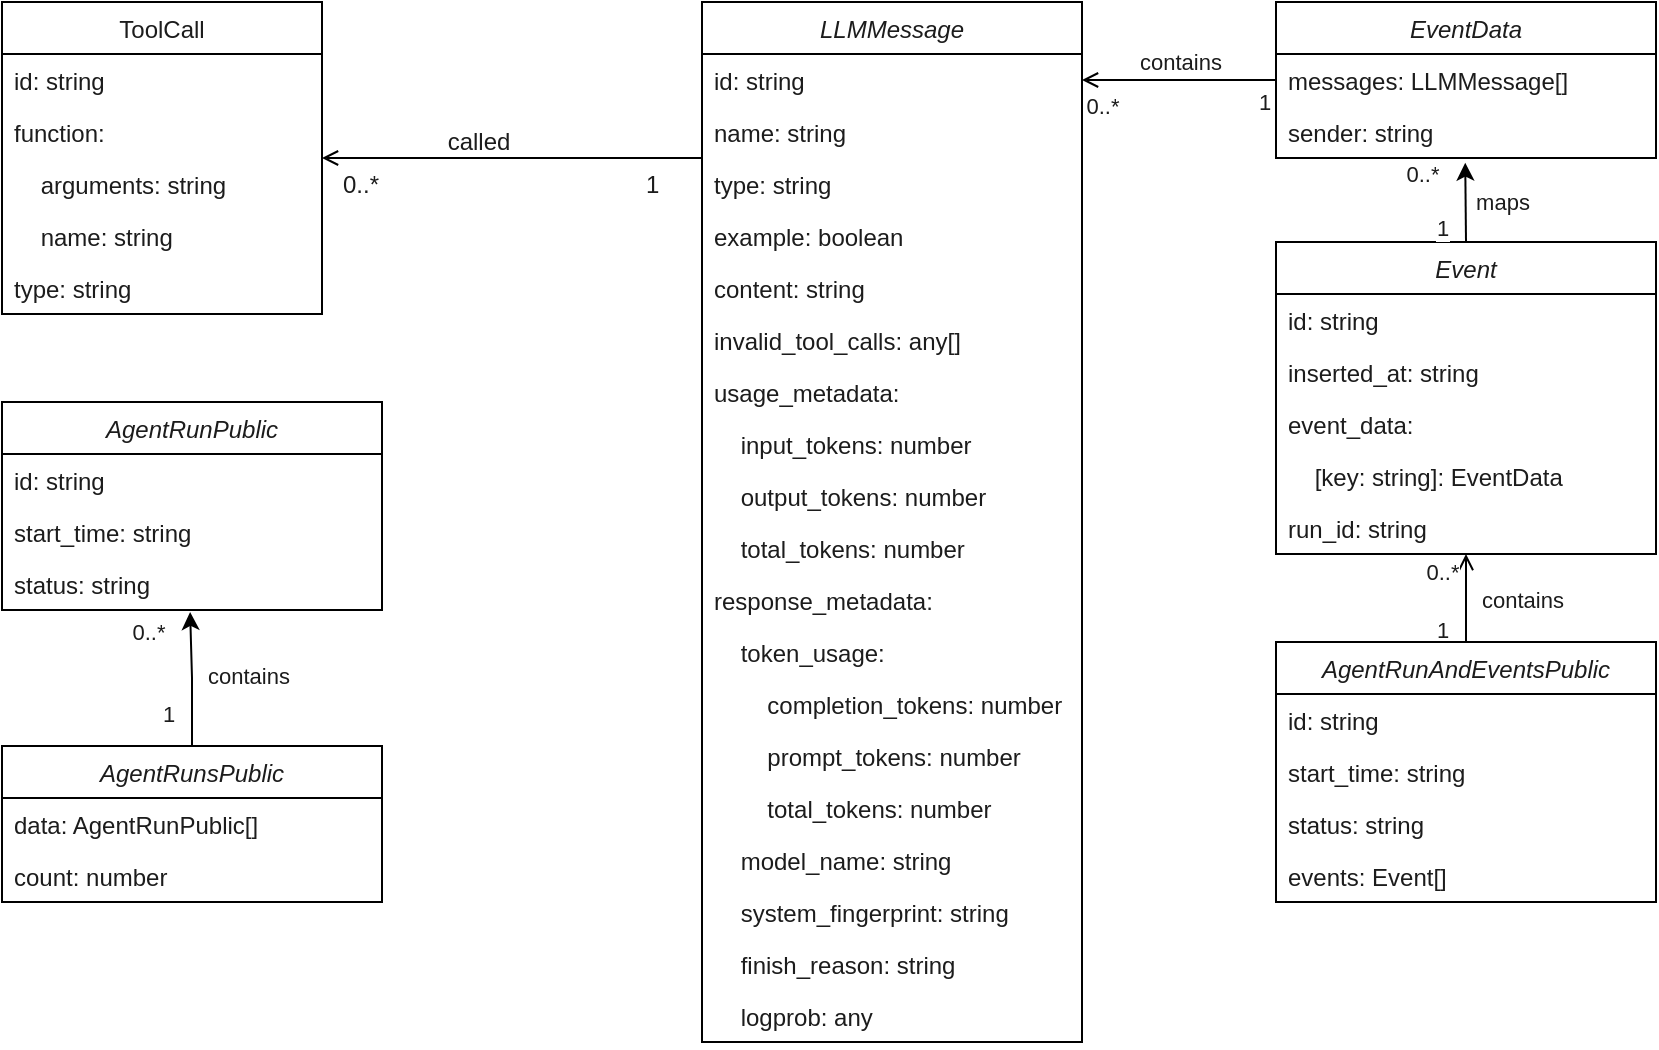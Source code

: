 <mxfile version="24.5.3" type="device">
  <diagram id="C5RBs43oDa-KdzZeNtuy" name="Page-1">
    <mxGraphModel dx="1232" dy="1188" grid="1" gridSize="10" guides="1" tooltips="1" connect="1" arrows="1" fold="1" page="1" pageScale="1" pageWidth="827" pageHeight="1169" math="0" shadow="0">
      <root>
        <mxCell id="WIyWlLk6GJQsqaUBKTNV-0" />
        <mxCell id="WIyWlLk6GJQsqaUBKTNV-1" parent="WIyWlLk6GJQsqaUBKTNV-0" />
        <mxCell id="zkfFHV4jXpPFQw0GAbJ--0" value="LLMMessage" style="swimlane;fontStyle=2;align=center;verticalAlign=top;childLayout=stackLayout;horizontal=1;startSize=26;horizontalStack=0;resizeParent=1;resizeLast=0;collapsible=1;marginBottom=0;rounded=0;shadow=0;strokeWidth=1;fontColor=#1C1C1C;fillColor=#FFFFFF;" parent="WIyWlLk6GJQsqaUBKTNV-1" vertex="1">
          <mxGeometry x="350" width="190" height="520" as="geometry">
            <mxRectangle width="160" height="26" as="alternateBounds" />
          </mxGeometry>
        </mxCell>
        <mxCell id="zkfFHV4jXpPFQw0GAbJ--1" value="id: string" style="text;align=left;verticalAlign=top;spacingLeft=4;spacingRight=4;overflow=hidden;rotatable=0;points=[[0,0.5],[1,0.5]];portConstraint=eastwest;fontColor=#1C1C1C;" parent="zkfFHV4jXpPFQw0GAbJ--0" vertex="1">
          <mxGeometry y="26" width="190" height="26" as="geometry" />
        </mxCell>
        <mxCell id="zkfFHV4jXpPFQw0GAbJ--2" value="name: string" style="text;align=left;verticalAlign=top;spacingLeft=4;spacingRight=4;overflow=hidden;rotatable=0;points=[[0,0.5],[1,0.5]];portConstraint=eastwest;rounded=0;shadow=0;html=0;fontColor=#1C1C1C;" parent="zkfFHV4jXpPFQw0GAbJ--0" vertex="1">
          <mxGeometry y="52" width="190" height="26" as="geometry" />
        </mxCell>
        <mxCell id="zkfFHV4jXpPFQw0GAbJ--3" value="type: string" style="text;align=left;verticalAlign=top;spacingLeft=4;spacingRight=4;overflow=hidden;rotatable=0;points=[[0,0.5],[1,0.5]];portConstraint=eastwest;rounded=0;shadow=0;html=0;fontColor=#1C1C1C;" parent="zkfFHV4jXpPFQw0GAbJ--0" vertex="1">
          <mxGeometry y="78" width="190" height="26" as="geometry" />
        </mxCell>
        <mxCell id="Lk-O47FtTewQYzha1_T2-0" value="example: boolean" style="text;align=left;verticalAlign=top;spacingLeft=4;spacingRight=4;overflow=hidden;rotatable=0;points=[[0,0.5],[1,0.5]];portConstraint=eastwest;rounded=0;shadow=0;html=0;fontColor=#1C1C1C;" parent="zkfFHV4jXpPFQw0GAbJ--0" vertex="1">
          <mxGeometry y="104" width="190" height="26" as="geometry" />
        </mxCell>
        <mxCell id="Lk-O47FtTewQYzha1_T2-15" value="content: string" style="text;align=left;verticalAlign=top;spacingLeft=4;spacingRight=4;overflow=hidden;rotatable=0;points=[[0,0.5],[1,0.5]];portConstraint=eastwest;rounded=0;shadow=0;html=0;fontColor=#1C1C1C;" parent="zkfFHV4jXpPFQw0GAbJ--0" vertex="1">
          <mxGeometry y="130" width="190" height="26" as="geometry" />
        </mxCell>
        <mxCell id="Lk-O47FtTewQYzha1_T2-1" value="invalid_tool_calls: any[]" style="text;align=left;verticalAlign=top;spacingLeft=4;spacingRight=4;overflow=hidden;rotatable=0;points=[[0,0.5],[1,0.5]];portConstraint=eastwest;rounded=0;shadow=0;html=0;fontColor=#1C1C1C;" parent="zkfFHV4jXpPFQw0GAbJ--0" vertex="1">
          <mxGeometry y="156" width="190" height="26" as="geometry" />
        </mxCell>
        <mxCell id="Lk-O47FtTewQYzha1_T2-2" value="usage_metadata:" style="text;align=left;verticalAlign=top;spacingLeft=4;spacingRight=4;overflow=hidden;rotatable=0;points=[[0,0.5],[1,0.5]];portConstraint=eastwest;rounded=0;shadow=0;html=0;fontColor=#1C1C1C;" parent="zkfFHV4jXpPFQw0GAbJ--0" vertex="1">
          <mxGeometry y="182" width="190" height="26" as="geometry" />
        </mxCell>
        <mxCell id="Lk-O47FtTewQYzha1_T2-3" value="    input_tokens: number" style="text;align=left;verticalAlign=top;spacingLeft=4;spacingRight=4;overflow=hidden;rotatable=0;points=[[0,0.5],[1,0.5]];portConstraint=eastwest;rounded=0;shadow=0;html=0;fontColor=#1C1C1C;" parent="zkfFHV4jXpPFQw0GAbJ--0" vertex="1">
          <mxGeometry y="208" width="190" height="26" as="geometry" />
        </mxCell>
        <mxCell id="Lk-O47FtTewQYzha1_T2-4" value="    output_tokens: number" style="text;align=left;verticalAlign=top;spacingLeft=4;spacingRight=4;overflow=hidden;rotatable=0;points=[[0,0.5],[1,0.5]];portConstraint=eastwest;rounded=0;shadow=0;html=0;fontColor=#1C1C1C;" parent="zkfFHV4jXpPFQw0GAbJ--0" vertex="1">
          <mxGeometry y="234" width="190" height="26" as="geometry" />
        </mxCell>
        <mxCell id="Lk-O47FtTewQYzha1_T2-5" value="    total_tokens: number" style="text;align=left;verticalAlign=top;spacingLeft=4;spacingRight=4;overflow=hidden;rotatable=0;points=[[0,0.5],[1,0.5]];portConstraint=eastwest;rounded=0;shadow=0;html=0;fontColor=#1C1C1C;" parent="zkfFHV4jXpPFQw0GAbJ--0" vertex="1">
          <mxGeometry y="260" width="190" height="26" as="geometry" />
        </mxCell>
        <mxCell id="Lk-O47FtTewQYzha1_T2-6" value="response_metadata:" style="text;align=left;verticalAlign=top;spacingLeft=4;spacingRight=4;overflow=hidden;rotatable=0;points=[[0,0.5],[1,0.5]];portConstraint=eastwest;rounded=0;shadow=0;html=0;fontColor=#1C1C1C;" parent="zkfFHV4jXpPFQw0GAbJ--0" vertex="1">
          <mxGeometry y="286" width="190" height="26" as="geometry" />
        </mxCell>
        <mxCell id="Lk-O47FtTewQYzha1_T2-9" value="    token_usage:" style="text;align=left;verticalAlign=top;spacingLeft=4;spacingRight=4;overflow=hidden;rotatable=0;points=[[0,0.5],[1,0.5]];portConstraint=eastwest;rounded=0;shadow=0;html=0;fontColor=#1C1C1C;" parent="zkfFHV4jXpPFQw0GAbJ--0" vertex="1">
          <mxGeometry y="312" width="190" height="26" as="geometry" />
        </mxCell>
        <mxCell id="Lk-O47FtTewQYzha1_T2-8" value="        completion_tokens: number" style="text;align=left;verticalAlign=top;spacingLeft=4;spacingRight=4;overflow=hidden;rotatable=0;points=[[0,0.5],[1,0.5]];portConstraint=eastwest;rounded=0;shadow=0;html=0;fontColor=#1C1C1C;" parent="zkfFHV4jXpPFQw0GAbJ--0" vertex="1">
          <mxGeometry y="338" width="190" height="26" as="geometry" />
        </mxCell>
        <mxCell id="Lk-O47FtTewQYzha1_T2-7" value="        prompt_tokens: number" style="text;align=left;verticalAlign=top;spacingLeft=4;spacingRight=4;overflow=hidden;rotatable=0;points=[[0,0.5],[1,0.5]];portConstraint=eastwest;rounded=0;shadow=0;html=0;fontColor=#1C1C1C;" parent="zkfFHV4jXpPFQw0GAbJ--0" vertex="1">
          <mxGeometry y="364" width="190" height="26" as="geometry" />
        </mxCell>
        <mxCell id="Lk-O47FtTewQYzha1_T2-10" value="        total_tokens: number" style="text;align=left;verticalAlign=top;spacingLeft=4;spacingRight=4;overflow=hidden;rotatable=0;points=[[0,0.5],[1,0.5]];portConstraint=eastwest;rounded=0;shadow=0;html=0;fontColor=#1C1C1C;" parent="zkfFHV4jXpPFQw0GAbJ--0" vertex="1">
          <mxGeometry y="390" width="190" height="26" as="geometry" />
        </mxCell>
        <mxCell id="Lk-O47FtTewQYzha1_T2-11" value="    model_name: string" style="text;align=left;verticalAlign=top;spacingLeft=4;spacingRight=4;overflow=hidden;rotatable=0;points=[[0,0.5],[1,0.5]];portConstraint=eastwest;rounded=0;shadow=0;html=0;fontColor=#1C1C1C;" parent="zkfFHV4jXpPFQw0GAbJ--0" vertex="1">
          <mxGeometry y="416" width="190" height="26" as="geometry" />
        </mxCell>
        <mxCell id="Lk-O47FtTewQYzha1_T2-12" value="    system_fingerprint: string" style="text;align=left;verticalAlign=top;spacingLeft=4;spacingRight=4;overflow=hidden;rotatable=0;points=[[0,0.5],[1,0.5]];portConstraint=eastwest;rounded=0;shadow=0;html=0;fontColor=#1C1C1C;" parent="zkfFHV4jXpPFQw0GAbJ--0" vertex="1">
          <mxGeometry y="442" width="190" height="26" as="geometry" />
        </mxCell>
        <mxCell id="Lk-O47FtTewQYzha1_T2-13" value="    finish_reason: string" style="text;align=left;verticalAlign=top;spacingLeft=4;spacingRight=4;overflow=hidden;rotatable=0;points=[[0,0.5],[1,0.5]];portConstraint=eastwest;rounded=0;shadow=0;html=0;fontColor=#1C1C1C;" parent="zkfFHV4jXpPFQw0GAbJ--0" vertex="1">
          <mxGeometry y="468" width="190" height="26" as="geometry" />
        </mxCell>
        <mxCell id="Lk-O47FtTewQYzha1_T2-14" value="    logprob: any" style="text;align=left;verticalAlign=top;spacingLeft=4;spacingRight=4;overflow=hidden;rotatable=0;points=[[0,0.5],[1,0.5]];portConstraint=eastwest;rounded=0;shadow=0;html=0;fontColor=#1C1C1C;" parent="zkfFHV4jXpPFQw0GAbJ--0" vertex="1">
          <mxGeometry y="494" width="190" height="26" as="geometry" />
        </mxCell>
        <mxCell id="zkfFHV4jXpPFQw0GAbJ--17" value="ToolCall" style="swimlane;fontStyle=0;align=center;verticalAlign=top;childLayout=stackLayout;horizontal=1;startSize=26;horizontalStack=0;resizeParent=1;resizeLast=0;collapsible=1;marginBottom=0;rounded=0;shadow=0;strokeWidth=1;fontColor=#1C1C1C;fillColor=#FFFFFF;" parent="WIyWlLk6GJQsqaUBKTNV-1" vertex="1">
          <mxGeometry width="160" height="156" as="geometry">
            <mxRectangle x="550" y="140" width="160" height="26" as="alternateBounds" />
          </mxGeometry>
        </mxCell>
        <mxCell id="zkfFHV4jXpPFQw0GAbJ--18" value="id: string" style="text;align=left;verticalAlign=top;spacingLeft=4;spacingRight=4;overflow=hidden;rotatable=0;points=[[0,0.5],[1,0.5]];portConstraint=eastwest;fontColor=#1C1C1C;" parent="zkfFHV4jXpPFQw0GAbJ--17" vertex="1">
          <mxGeometry y="26" width="160" height="26" as="geometry" />
        </mxCell>
        <mxCell id="zkfFHV4jXpPFQw0GAbJ--19" value="function:" style="text;align=left;verticalAlign=top;spacingLeft=4;spacingRight=4;overflow=hidden;rotatable=0;points=[[0,0.5],[1,0.5]];portConstraint=eastwest;rounded=0;shadow=0;html=0;fontColor=#1C1C1C;" parent="zkfFHV4jXpPFQw0GAbJ--17" vertex="1">
          <mxGeometry y="52" width="160" height="26" as="geometry" />
        </mxCell>
        <mxCell id="zkfFHV4jXpPFQw0GAbJ--20" value="    arguments: string" style="text;align=left;verticalAlign=top;spacingLeft=4;spacingRight=4;overflow=hidden;rotatable=0;points=[[0,0.5],[1,0.5]];portConstraint=eastwest;rounded=0;shadow=0;html=0;fontColor=#1C1C1C;" parent="zkfFHV4jXpPFQw0GAbJ--17" vertex="1">
          <mxGeometry y="78" width="160" height="26" as="geometry" />
        </mxCell>
        <mxCell id="zkfFHV4jXpPFQw0GAbJ--21" value="    name: string" style="text;align=left;verticalAlign=top;spacingLeft=4;spacingRight=4;overflow=hidden;rotatable=0;points=[[0,0.5],[1,0.5]];portConstraint=eastwest;rounded=0;shadow=0;html=0;fontColor=#1C1C1C;" parent="zkfFHV4jXpPFQw0GAbJ--17" vertex="1">
          <mxGeometry y="104" width="160" height="26" as="geometry" />
        </mxCell>
        <mxCell id="zkfFHV4jXpPFQw0GAbJ--22" value="type: string" style="text;align=left;verticalAlign=top;spacingLeft=4;spacingRight=4;overflow=hidden;rotatable=0;points=[[0,0.5],[1,0.5]];portConstraint=eastwest;rounded=0;shadow=0;html=0;fontColor=#1C1C1C;" parent="zkfFHV4jXpPFQw0GAbJ--17" vertex="1">
          <mxGeometry y="130" width="160" height="26" as="geometry" />
        </mxCell>
        <mxCell id="zkfFHV4jXpPFQw0GAbJ--26" value="" style="endArrow=open;shadow=0;strokeWidth=1;rounded=0;curved=0;endFill=0;edgeStyle=elbowEdgeStyle;elbow=vertical;startArrow=none;startFill=0;fontColor=#1C1C1C;" parent="WIyWlLk6GJQsqaUBKTNV-1" source="zkfFHV4jXpPFQw0GAbJ--0" target="zkfFHV4jXpPFQw0GAbJ--17" edge="1">
          <mxGeometry x="0.5" y="41" relative="1" as="geometry">
            <mxPoint x="380" y="192" as="sourcePoint" />
            <mxPoint x="540" y="192" as="targetPoint" />
            <mxPoint x="-40" y="32" as="offset" />
          </mxGeometry>
        </mxCell>
        <mxCell id="zkfFHV4jXpPFQw0GAbJ--27" value="1" style="resizable=0;align=left;verticalAlign=bottom;labelBackgroundColor=none;fontSize=12;fontColor=#1C1C1C;" parent="zkfFHV4jXpPFQw0GAbJ--26" connectable="0" vertex="1">
          <mxGeometry x="-1" relative="1" as="geometry">
            <mxPoint x="-30" y="22" as="offset" />
          </mxGeometry>
        </mxCell>
        <mxCell id="zkfFHV4jXpPFQw0GAbJ--28" value="0..*" style="resizable=0;align=right;verticalAlign=bottom;labelBackgroundColor=none;fontSize=12;fontColor=#1C1C1C;" parent="zkfFHV4jXpPFQw0GAbJ--26" connectable="0" vertex="1">
          <mxGeometry x="1" relative="1" as="geometry">
            <mxPoint x="30" y="22" as="offset" />
          </mxGeometry>
        </mxCell>
        <mxCell id="zkfFHV4jXpPFQw0GAbJ--29" value="called" style="text;html=1;resizable=0;points=[];;align=center;verticalAlign=middle;labelBackgroundColor=none;rounded=0;shadow=0;strokeWidth=1;fontSize=12;fontColor=#1C1C1C;" parent="zkfFHV4jXpPFQw0GAbJ--26" vertex="1" connectable="0">
          <mxGeometry x="0.5" y="49" relative="1" as="geometry">
            <mxPoint x="30" y="-57" as="offset" />
          </mxGeometry>
        </mxCell>
        <mxCell id="Lk-O47FtTewQYzha1_T2-16" value="EventData" style="swimlane;fontStyle=2;align=center;verticalAlign=top;childLayout=stackLayout;horizontal=1;startSize=26;horizontalStack=0;resizeParent=1;resizeLast=0;collapsible=1;marginBottom=0;rounded=0;shadow=0;strokeWidth=1;fontColor=#1C1C1C;fillColor=#FFFFFF;" parent="WIyWlLk6GJQsqaUBKTNV-1" vertex="1">
          <mxGeometry x="637" width="190" height="78" as="geometry">
            <mxRectangle width="160" height="26" as="alternateBounds" />
          </mxGeometry>
        </mxCell>
        <mxCell id="Lk-O47FtTewQYzha1_T2-17" value="messages: LLMMessage[]" style="text;align=left;verticalAlign=top;spacingLeft=4;spacingRight=4;overflow=hidden;rotatable=0;points=[[0,0.5],[1,0.5]];portConstraint=eastwest;fontColor=#1C1C1C;" parent="Lk-O47FtTewQYzha1_T2-16" vertex="1">
          <mxGeometry y="26" width="190" height="26" as="geometry" />
        </mxCell>
        <mxCell id="Lk-O47FtTewQYzha1_T2-18" value="sender: string" style="text;align=left;verticalAlign=top;spacingLeft=4;spacingRight=4;overflow=hidden;rotatable=0;points=[[0,0.5],[1,0.5]];portConstraint=eastwest;rounded=0;shadow=0;html=0;fontColor=#1C1C1C;" parent="Lk-O47FtTewQYzha1_T2-16" vertex="1">
          <mxGeometry y="52" width="190" height="26" as="geometry" />
        </mxCell>
        <mxCell id="Lk-O47FtTewQYzha1_T2-67" style="edgeStyle=orthogonalEdgeStyle;rounded=0;orthogonalLoop=1;jettySize=auto;html=1;entryX=0.5;entryY=0;entryDx=0;entryDy=0;endArrow=none;endFill=0;startArrow=open;startFill=0;fontColor=#1C1C1C;" parent="WIyWlLk6GJQsqaUBKTNV-1" source="Lk-O47FtTewQYzha1_T2-36" target="Lk-O47FtTewQYzha1_T2-42" edge="1">
          <mxGeometry relative="1" as="geometry" />
        </mxCell>
        <mxCell id="Lk-O47FtTewQYzha1_T2-68" value="contains" style="edgeLabel;html=1;align=center;verticalAlign=middle;resizable=0;points=[];fontColor=#1C1C1C;" parent="Lk-O47FtTewQYzha1_T2-67" vertex="1" connectable="0">
          <mxGeometry x="0.083" y="1" relative="1" as="geometry">
            <mxPoint x="27" y="-1" as="offset" />
          </mxGeometry>
        </mxCell>
        <mxCell id="Lk-O47FtTewQYzha1_T2-69" value="1" style="edgeLabel;html=1;align=center;verticalAlign=middle;resizable=0;points=[];fontColor=#1C1C1C;" parent="Lk-O47FtTewQYzha1_T2-67" vertex="1" connectable="0">
          <mxGeometry x="0.717" y="1" relative="1" as="geometry">
            <mxPoint x="-13" as="offset" />
          </mxGeometry>
        </mxCell>
        <mxCell id="Lk-O47FtTewQYzha1_T2-70" value="0..*" style="edgeLabel;html=1;align=center;verticalAlign=middle;resizable=0;points=[];fontColor=#1C1C1C;" parent="Lk-O47FtTewQYzha1_T2-67" vertex="1" connectable="0">
          <mxGeometry x="-0.594" y="-2" relative="1" as="geometry">
            <mxPoint x="-10" as="offset" />
          </mxGeometry>
        </mxCell>
        <mxCell id="Lk-O47FtTewQYzha1_T2-36" value="Event" style="swimlane;fontStyle=2;align=center;verticalAlign=top;childLayout=stackLayout;horizontal=1;startSize=26;horizontalStack=0;resizeParent=1;resizeLast=0;collapsible=1;marginBottom=0;rounded=0;shadow=0;strokeWidth=1;fontColor=#1C1C1C;fillColor=#FFFFFF;" parent="WIyWlLk6GJQsqaUBKTNV-1" vertex="1">
          <mxGeometry x="637" y="120" width="190" height="156" as="geometry">
            <mxRectangle width="160" height="26" as="alternateBounds" />
          </mxGeometry>
        </mxCell>
        <mxCell id="Lk-O47FtTewQYzha1_T2-37" value="id: string" style="text;align=left;verticalAlign=top;spacingLeft=4;spacingRight=4;overflow=hidden;rotatable=0;points=[[0,0.5],[1,0.5]];portConstraint=eastwest;fontColor=#1C1C1C;" parent="Lk-O47FtTewQYzha1_T2-36" vertex="1">
          <mxGeometry y="26" width="190" height="26" as="geometry" />
        </mxCell>
        <mxCell id="Lk-O47FtTewQYzha1_T2-39" value="inserted_at: string" style="text;align=left;verticalAlign=top;spacingLeft=4;spacingRight=4;overflow=hidden;rotatable=0;points=[[0,0.5],[1,0.5]];portConstraint=eastwest;rounded=0;shadow=0;html=0;fontColor=#1C1C1C;" parent="Lk-O47FtTewQYzha1_T2-36" vertex="1">
          <mxGeometry y="52" width="190" height="26" as="geometry" />
        </mxCell>
        <mxCell id="Lk-O47FtTewQYzha1_T2-41" value="event_data:" style="text;align=left;verticalAlign=top;spacingLeft=4;spacingRight=4;overflow=hidden;rotatable=0;points=[[0,0.5],[1,0.5]];portConstraint=eastwest;rounded=0;shadow=0;html=0;fontColor=#1C1C1C;" parent="Lk-O47FtTewQYzha1_T2-36" vertex="1">
          <mxGeometry y="78" width="190" height="26" as="geometry" />
        </mxCell>
        <mxCell id="Lk-O47FtTewQYzha1_T2-40" value="    [key: string]: EventData" style="text;align=left;verticalAlign=top;spacingLeft=4;spacingRight=4;overflow=hidden;rotatable=0;points=[[0,0.5],[1,0.5]];portConstraint=eastwest;rounded=0;shadow=0;html=0;fontColor=#1C1C1C;" parent="Lk-O47FtTewQYzha1_T2-36" vertex="1">
          <mxGeometry y="104" width="190" height="26" as="geometry" />
        </mxCell>
        <mxCell id="Lk-O47FtTewQYzha1_T2-38" value="run_id: string" style="text;align=left;verticalAlign=top;spacingLeft=4;spacingRight=4;overflow=hidden;rotatable=0;points=[[0,0.5],[1,0.5]];portConstraint=eastwest;rounded=0;shadow=0;html=0;fontColor=#1C1C1C;" parent="Lk-O47FtTewQYzha1_T2-36" vertex="1">
          <mxGeometry y="130" width="190" height="26" as="geometry" />
        </mxCell>
        <mxCell id="Lk-O47FtTewQYzha1_T2-42" value="AgentRunAndEventsPublic" style="swimlane;fontStyle=2;align=center;verticalAlign=top;childLayout=stackLayout;horizontal=1;startSize=26;horizontalStack=0;resizeParent=1;resizeLast=0;collapsible=1;marginBottom=0;rounded=0;shadow=0;strokeWidth=1;fontColor=#1C1C1C;fillColor=#FFFFFF;" parent="WIyWlLk6GJQsqaUBKTNV-1" vertex="1">
          <mxGeometry x="637" y="320" width="190" height="130" as="geometry">
            <mxRectangle width="160" height="26" as="alternateBounds" />
          </mxGeometry>
        </mxCell>
        <mxCell id="Lk-O47FtTewQYzha1_T2-43" value="id: string" style="text;align=left;verticalAlign=top;spacingLeft=4;spacingRight=4;overflow=hidden;rotatable=0;points=[[0,0.5],[1,0.5]];portConstraint=eastwest;fontColor=#1C1C1C;" parent="Lk-O47FtTewQYzha1_T2-42" vertex="1">
          <mxGeometry y="26" width="190" height="26" as="geometry" />
        </mxCell>
        <mxCell id="Lk-O47FtTewQYzha1_T2-44" value="start_time: string" style="text;align=left;verticalAlign=top;spacingLeft=4;spacingRight=4;overflow=hidden;rotatable=0;points=[[0,0.5],[1,0.5]];portConstraint=eastwest;rounded=0;shadow=0;html=0;fontColor=#1C1C1C;" parent="Lk-O47FtTewQYzha1_T2-42" vertex="1">
          <mxGeometry y="52" width="190" height="26" as="geometry" />
        </mxCell>
        <mxCell id="Lk-O47FtTewQYzha1_T2-45" value="status: string" style="text;align=left;verticalAlign=top;spacingLeft=4;spacingRight=4;overflow=hidden;rotatable=0;points=[[0,0.5],[1,0.5]];portConstraint=eastwest;rounded=0;shadow=0;html=0;fontColor=#1C1C1C;" parent="Lk-O47FtTewQYzha1_T2-42" vertex="1">
          <mxGeometry y="78" width="190" height="26" as="geometry" />
        </mxCell>
        <mxCell id="Lk-O47FtTewQYzha1_T2-46" value="events: Event[]" style="text;align=left;verticalAlign=top;spacingLeft=4;spacingRight=4;overflow=hidden;rotatable=0;points=[[0,0.5],[1,0.5]];portConstraint=eastwest;rounded=0;shadow=0;html=0;fontColor=#1C1C1C;" parent="Lk-O47FtTewQYzha1_T2-42" vertex="1">
          <mxGeometry y="104" width="190" height="26" as="geometry" />
        </mxCell>
        <mxCell id="Lk-O47FtTewQYzha1_T2-48" value="AgentRunPublic" style="swimlane;fontStyle=2;align=center;verticalAlign=top;childLayout=stackLayout;horizontal=1;startSize=26;horizontalStack=0;resizeParent=1;resizeLast=0;collapsible=1;marginBottom=0;rounded=0;shadow=0;strokeWidth=1;fontColor=#1C1C1C;fillColor=#FFFFFF;" parent="WIyWlLk6GJQsqaUBKTNV-1" vertex="1">
          <mxGeometry y="200" width="190" height="104" as="geometry">
            <mxRectangle width="160" height="26" as="alternateBounds" />
          </mxGeometry>
        </mxCell>
        <mxCell id="Lk-O47FtTewQYzha1_T2-49" value="id: string" style="text;align=left;verticalAlign=top;spacingLeft=4;spacingRight=4;overflow=hidden;rotatable=0;points=[[0,0.5],[1,0.5]];portConstraint=eastwest;fontColor=#1C1C1C;" parent="Lk-O47FtTewQYzha1_T2-48" vertex="1">
          <mxGeometry y="26" width="190" height="26" as="geometry" />
        </mxCell>
        <mxCell id="Lk-O47FtTewQYzha1_T2-50" value="start_time: string" style="text;align=left;verticalAlign=top;spacingLeft=4;spacingRight=4;overflow=hidden;rotatable=0;points=[[0,0.5],[1,0.5]];portConstraint=eastwest;rounded=0;shadow=0;html=0;fontColor=#1C1C1C;" parent="Lk-O47FtTewQYzha1_T2-48" vertex="1">
          <mxGeometry y="52" width="190" height="26" as="geometry" />
        </mxCell>
        <mxCell id="Lk-O47FtTewQYzha1_T2-51" value="status: string" style="text;align=left;verticalAlign=top;spacingLeft=4;spacingRight=4;overflow=hidden;rotatable=0;points=[[0,0.5],[1,0.5]];portConstraint=eastwest;rounded=0;shadow=0;html=0;fontColor=#1C1C1C;" parent="Lk-O47FtTewQYzha1_T2-48" vertex="1">
          <mxGeometry y="78" width="190" height="26" as="geometry" />
        </mxCell>
        <mxCell id="Lk-O47FtTewQYzha1_T2-53" value="AgentRunsPublic" style="swimlane;fontStyle=2;align=center;verticalAlign=top;childLayout=stackLayout;horizontal=1;startSize=26;horizontalStack=0;resizeParent=1;resizeLast=0;collapsible=1;marginBottom=0;rounded=0;shadow=0;strokeWidth=1;fontColor=#1C1C1C;fillColor=#FFFFFF;" parent="WIyWlLk6GJQsqaUBKTNV-1" vertex="1">
          <mxGeometry y="372" width="190" height="78" as="geometry">
            <mxRectangle width="160" height="26" as="alternateBounds" />
          </mxGeometry>
        </mxCell>
        <mxCell id="Lk-O47FtTewQYzha1_T2-54" value="data: AgentRunPublic[]" style="text;align=left;verticalAlign=top;spacingLeft=4;spacingRight=4;overflow=hidden;rotatable=0;points=[[0,0.5],[1,0.5]];portConstraint=eastwest;fontColor=#1C1C1C;" parent="Lk-O47FtTewQYzha1_T2-53" vertex="1">
          <mxGeometry y="26" width="190" height="26" as="geometry" />
        </mxCell>
        <mxCell id="Lk-O47FtTewQYzha1_T2-55" value="count: number" style="text;align=left;verticalAlign=top;spacingLeft=4;spacingRight=4;overflow=hidden;rotatable=0;points=[[0,0.5],[1,0.5]];portConstraint=eastwest;rounded=0;shadow=0;html=0;fontColor=#1C1C1C;" parent="Lk-O47FtTewQYzha1_T2-53" vertex="1">
          <mxGeometry y="52" width="190" height="26" as="geometry" />
        </mxCell>
        <mxCell id="Lk-O47FtTewQYzha1_T2-57" style="edgeStyle=orthogonalEdgeStyle;rounded=0;orthogonalLoop=1;jettySize=auto;html=1;exitX=0;exitY=0.5;exitDx=0;exitDy=0;entryX=1;entryY=0.5;entryDx=0;entryDy=0;endArrow=open;endFill=0;fontColor=#1C1C1C;" parent="WIyWlLk6GJQsqaUBKTNV-1" source="Lk-O47FtTewQYzha1_T2-17" target="zkfFHV4jXpPFQw0GAbJ--1" edge="1">
          <mxGeometry relative="1" as="geometry" />
        </mxCell>
        <mxCell id="Lk-O47FtTewQYzha1_T2-58" value="0..*" style="edgeLabel;html=1;align=center;verticalAlign=middle;resizable=0;points=[];fontColor=#1C1C1C;" parent="Lk-O47FtTewQYzha1_T2-57" vertex="1" connectable="0">
          <mxGeometry x="0.701" y="1" relative="1" as="geometry">
            <mxPoint x="-5" y="12" as="offset" />
          </mxGeometry>
        </mxCell>
        <mxCell id="Lk-O47FtTewQYzha1_T2-59" value="contains" style="edgeLabel;html=1;align=center;verticalAlign=middle;resizable=0;points=[];fontColor=#1C1C1C;" parent="Lk-O47FtTewQYzha1_T2-57" vertex="1" connectable="0">
          <mxGeometry x="-0.002" relative="1" as="geometry">
            <mxPoint y="-9" as="offset" />
          </mxGeometry>
        </mxCell>
        <mxCell id="Lk-O47FtTewQYzha1_T2-60" value="1" style="edgeLabel;html=1;align=center;verticalAlign=middle;resizable=0;points=[];fontColor=#1C1C1C;" parent="Lk-O47FtTewQYzha1_T2-57" vertex="1" connectable="0">
          <mxGeometry x="-0.88" y="-1" relative="1" as="geometry">
            <mxPoint y="12" as="offset" />
          </mxGeometry>
        </mxCell>
        <mxCell id="Lk-O47FtTewQYzha1_T2-61" style="edgeStyle=orthogonalEdgeStyle;rounded=0;orthogonalLoop=1;jettySize=auto;html=1;exitX=0.5;exitY=0;exitDx=0;exitDy=0;entryX=0.498;entryY=1.09;entryDx=0;entryDy=0;entryPerimeter=0;fontColor=#1C1C1C;" parent="WIyWlLk6GJQsqaUBKTNV-1" source="Lk-O47FtTewQYzha1_T2-36" target="Lk-O47FtTewQYzha1_T2-18" edge="1">
          <mxGeometry relative="1" as="geometry" />
        </mxCell>
        <mxCell id="Lk-O47FtTewQYzha1_T2-62" value="maps" style="edgeLabel;html=1;align=center;verticalAlign=middle;resizable=0;points=[];fontColor=#1C1C1C;" parent="Lk-O47FtTewQYzha1_T2-61" vertex="1" connectable="0">
          <mxGeometry x="0.026" y="1" relative="1" as="geometry">
            <mxPoint x="19" as="offset" />
          </mxGeometry>
        </mxCell>
        <mxCell id="Lk-O47FtTewQYzha1_T2-64" value="0..*" style="edgeLabel;html=1;align=center;verticalAlign=middle;resizable=0;points=[];fontColor=#1C1C1C;" parent="Lk-O47FtTewQYzha1_T2-61" vertex="1" connectable="0">
          <mxGeometry x="0.732" y="1" relative="1" as="geometry">
            <mxPoint x="-21" as="offset" />
          </mxGeometry>
        </mxCell>
        <mxCell id="Lk-O47FtTewQYzha1_T2-65" value="1" style="edgeLabel;html=1;align=center;verticalAlign=middle;resizable=0;points=[];fontColor=#1C1C1C;" parent="Lk-O47FtTewQYzha1_T2-61" vertex="1" connectable="0">
          <mxGeometry x="-0.613" y="1" relative="1" as="geometry">
            <mxPoint x="-11" as="offset" />
          </mxGeometry>
        </mxCell>
        <mxCell id="Lk-O47FtTewQYzha1_T2-71" style="edgeStyle=orthogonalEdgeStyle;rounded=0;orthogonalLoop=1;jettySize=auto;html=1;exitX=0.5;exitY=0;exitDx=0;exitDy=0;entryX=0.495;entryY=1.038;entryDx=0;entryDy=0;entryPerimeter=0;fontColor=#1C1C1C;" parent="WIyWlLk6GJQsqaUBKTNV-1" source="Lk-O47FtTewQYzha1_T2-53" target="Lk-O47FtTewQYzha1_T2-51" edge="1">
          <mxGeometry relative="1" as="geometry" />
        </mxCell>
        <mxCell id="Lk-O47FtTewQYzha1_T2-72" value="contains" style="edgeLabel;html=1;align=center;verticalAlign=middle;resizable=0;points=[];fontColor=#1C1C1C;" parent="Lk-O47FtTewQYzha1_T2-71" vertex="1" connectable="0">
          <mxGeometry x="0.071" y="2" relative="1" as="geometry">
            <mxPoint x="31" as="offset" />
          </mxGeometry>
        </mxCell>
        <mxCell id="Lk-O47FtTewQYzha1_T2-73" value="1" style="edgeLabel;html=1;align=center;verticalAlign=middle;resizable=0;points=[];fontColor=#1C1C1C;" parent="Lk-O47FtTewQYzha1_T2-71" vertex="1" connectable="0">
          <mxGeometry x="-0.521" y="1" relative="1" as="geometry">
            <mxPoint x="-11" as="offset" />
          </mxGeometry>
        </mxCell>
        <mxCell id="Lk-O47FtTewQYzha1_T2-74" value="0..*" style="edgeLabel;html=1;align=center;verticalAlign=middle;resizable=0;points=[];fontColor=#1C1C1C;" parent="Lk-O47FtTewQYzha1_T2-71" vertex="1" connectable="0">
          <mxGeometry x="0.709" y="1" relative="1" as="geometry">
            <mxPoint x="-20" as="offset" />
          </mxGeometry>
        </mxCell>
      </root>
    </mxGraphModel>
  </diagram>
</mxfile>
